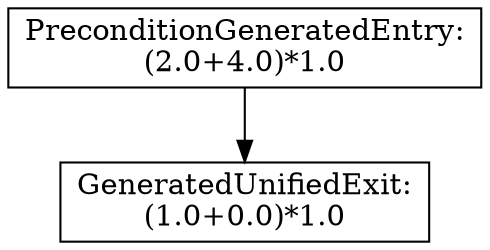 digraph G {
n0 -> n4;
n0 [label="PreconditionGeneratedEntry:\n(2.0+4.0)*1.0",shape=box];
n4 [label="GeneratedUnifiedExit:\n(1.0+0.0)*1.0",shape=box];
}
